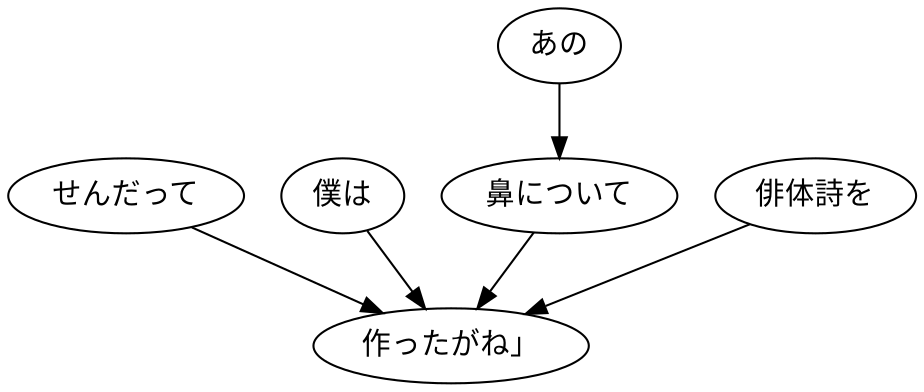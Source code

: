 digraph graph2352 {
	node0 [label="せんだって"];
	node1 [label="僕は"];
	node2 [label="あの"];
	node3 [label="鼻について"];
	node4 [label="俳体詩を"];
	node5 [label="作ったがね」"];
	node0 -> node5;
	node1 -> node5;
	node2 -> node3;
	node3 -> node5;
	node4 -> node5;
}
